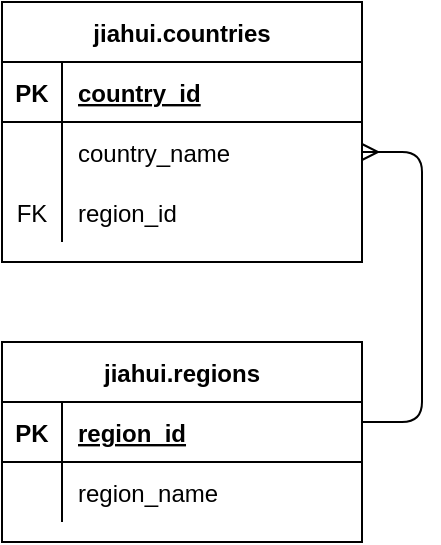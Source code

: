 <mxfile version="13.9.2" type="github">
  <diagram id="oKktQ7i2lsQa1mrW154o" name="Page-1">
    <mxGraphModel dx="782" dy="437" grid="1" gridSize="10" guides="1" tooltips="1" connect="1" arrows="1" fold="1" page="1" pageScale="1" pageWidth="827" pageHeight="1169" math="0" shadow="0">
      <root>
        <mxCell id="0" />
        <mxCell id="1" parent="0" />
        <mxCell id="AiLqDA74QCMFkK-5nruq-1" value="jiahui.regions" style="shape=table;startSize=30;container=1;collapsible=1;childLayout=tableLayout;fixedRows=1;rowLines=0;fontStyle=1;align=center;resizeLast=1;" parent="1" vertex="1">
          <mxGeometry x="480" y="250" width="180" height="100" as="geometry" />
        </mxCell>
        <mxCell id="AiLqDA74QCMFkK-5nruq-2" value="" style="shape=partialRectangle;collapsible=0;dropTarget=0;pointerEvents=0;fillColor=none;top=0;left=0;bottom=1;right=0;points=[[0,0.5],[1,0.5]];portConstraint=eastwest;" parent="AiLqDA74QCMFkK-5nruq-1" vertex="1">
          <mxGeometry y="30" width="180" height="30" as="geometry" />
        </mxCell>
        <mxCell id="AiLqDA74QCMFkK-5nruq-3" value="PK" style="shape=partialRectangle;connectable=0;fillColor=none;top=0;left=0;bottom=0;right=0;fontStyle=1;overflow=hidden;" parent="AiLqDA74QCMFkK-5nruq-2" vertex="1">
          <mxGeometry width="30" height="30" as="geometry" />
        </mxCell>
        <mxCell id="AiLqDA74QCMFkK-5nruq-4" value="region_id" style="shape=partialRectangle;connectable=0;fillColor=none;top=0;left=0;bottom=0;right=0;align=left;spacingLeft=6;fontStyle=5;overflow=hidden;" parent="AiLqDA74QCMFkK-5nruq-2" vertex="1">
          <mxGeometry x="30" width="150" height="30" as="geometry" />
        </mxCell>
        <mxCell id="AiLqDA74QCMFkK-5nruq-5" value="" style="shape=partialRectangle;collapsible=0;dropTarget=0;pointerEvents=0;fillColor=none;top=0;left=0;bottom=0;right=0;points=[[0,0.5],[1,0.5]];portConstraint=eastwest;" parent="AiLqDA74QCMFkK-5nruq-1" vertex="1">
          <mxGeometry y="60" width="180" height="30" as="geometry" />
        </mxCell>
        <mxCell id="AiLqDA74QCMFkK-5nruq-6" value="" style="shape=partialRectangle;connectable=0;fillColor=none;top=0;left=0;bottom=0;right=0;editable=1;overflow=hidden;" parent="AiLqDA74QCMFkK-5nruq-5" vertex="1">
          <mxGeometry width="30" height="30" as="geometry" />
        </mxCell>
        <mxCell id="AiLqDA74QCMFkK-5nruq-7" value="region_name" style="shape=partialRectangle;connectable=0;fillColor=none;top=0;left=0;bottom=0;right=0;align=left;spacingLeft=6;overflow=hidden;" parent="AiLqDA74QCMFkK-5nruq-5" vertex="1">
          <mxGeometry x="30" width="150" height="30" as="geometry" />
        </mxCell>
        <mxCell id="ExNAI3M1cGkK11rpZreg-1" value="jiahui.countries" style="shape=table;startSize=30;container=1;collapsible=1;childLayout=tableLayout;fixedRows=1;rowLines=0;fontStyle=1;align=center;resizeLast=1;strokeColor=#000000;" vertex="1" parent="1">
          <mxGeometry x="480" y="80" width="180" height="130" as="geometry" />
        </mxCell>
        <mxCell id="ExNAI3M1cGkK11rpZreg-2" value="" style="shape=partialRectangle;collapsible=0;dropTarget=0;pointerEvents=0;fillColor=none;top=0;left=0;bottom=1;right=0;points=[[0,0.5],[1,0.5]];portConstraint=eastwest;" vertex="1" parent="ExNAI3M1cGkK11rpZreg-1">
          <mxGeometry y="30" width="180" height="30" as="geometry" />
        </mxCell>
        <mxCell id="ExNAI3M1cGkK11rpZreg-3" value="PK" style="shape=partialRectangle;connectable=0;fillColor=none;top=0;left=0;bottom=0;right=0;fontStyle=1;overflow=hidden;" vertex="1" parent="ExNAI3M1cGkK11rpZreg-2">
          <mxGeometry width="30" height="30" as="geometry" />
        </mxCell>
        <mxCell id="ExNAI3M1cGkK11rpZreg-4" value="country_id" style="shape=partialRectangle;connectable=0;fillColor=none;top=0;left=0;bottom=0;right=0;align=left;spacingLeft=6;fontStyle=5;overflow=hidden;" vertex="1" parent="ExNAI3M1cGkK11rpZreg-2">
          <mxGeometry x="30" width="150" height="30" as="geometry" />
        </mxCell>
        <mxCell id="ExNAI3M1cGkK11rpZreg-5" value="" style="shape=partialRectangle;collapsible=0;dropTarget=0;pointerEvents=0;fillColor=none;top=0;left=0;bottom=0;right=0;points=[[0,0.5],[1,0.5]];portConstraint=eastwest;" vertex="1" parent="ExNAI3M1cGkK11rpZreg-1">
          <mxGeometry y="60" width="180" height="30" as="geometry" />
        </mxCell>
        <mxCell id="ExNAI3M1cGkK11rpZreg-6" value="" style="shape=partialRectangle;connectable=0;fillColor=none;top=0;left=0;bottom=0;right=0;editable=1;overflow=hidden;" vertex="1" parent="ExNAI3M1cGkK11rpZreg-5">
          <mxGeometry width="30" height="30" as="geometry" />
        </mxCell>
        <mxCell id="ExNAI3M1cGkK11rpZreg-7" value="country_name" style="shape=partialRectangle;connectable=0;fillColor=none;top=0;left=0;bottom=0;right=0;align=left;spacingLeft=6;overflow=hidden;" vertex="1" parent="ExNAI3M1cGkK11rpZreg-5">
          <mxGeometry x="30" width="150" height="30" as="geometry" />
        </mxCell>
        <mxCell id="ExNAI3M1cGkK11rpZreg-8" value="" style="shape=partialRectangle;collapsible=0;dropTarget=0;pointerEvents=0;fillColor=none;top=0;left=0;bottom=0;right=0;points=[[0,0.5],[1,0.5]];portConstraint=eastwest;" vertex="1" parent="ExNAI3M1cGkK11rpZreg-1">
          <mxGeometry y="90" width="180" height="30" as="geometry" />
        </mxCell>
        <mxCell id="ExNAI3M1cGkK11rpZreg-9" value="FK" style="shape=partialRectangle;connectable=0;fillColor=none;top=0;left=0;bottom=0;right=0;editable=1;overflow=hidden;" vertex="1" parent="ExNAI3M1cGkK11rpZreg-8">
          <mxGeometry width="30" height="30" as="geometry" />
        </mxCell>
        <mxCell id="ExNAI3M1cGkK11rpZreg-10" value="region_id" style="shape=partialRectangle;connectable=0;fillColor=none;top=0;left=0;bottom=0;right=0;align=left;spacingLeft=6;overflow=hidden;" vertex="1" parent="ExNAI3M1cGkK11rpZreg-8">
          <mxGeometry x="30" width="150" height="30" as="geometry" />
        </mxCell>
        <mxCell id="ExNAI3M1cGkK11rpZreg-14" value="" style="edgeStyle=entityRelationEdgeStyle;fontSize=12;html=1;endArrow=ERmany;" edge="1" parent="1" target="ExNAI3M1cGkK11rpZreg-5">
          <mxGeometry width="100" height="100" relative="1" as="geometry">
            <mxPoint x="660" y="290" as="sourcePoint" />
            <mxPoint x="760" y="190" as="targetPoint" />
          </mxGeometry>
        </mxCell>
      </root>
    </mxGraphModel>
  </diagram>
</mxfile>
